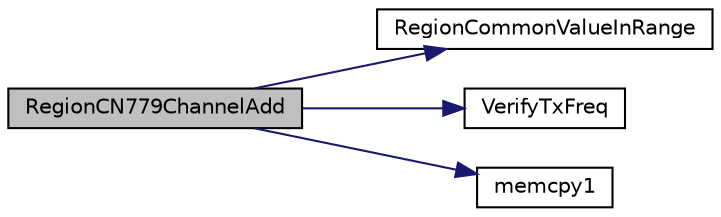 digraph "RegionCN779ChannelAdd"
{
  edge [fontname="Helvetica",fontsize="10",labelfontname="Helvetica",labelfontsize="10"];
  node [fontname="Helvetica",fontsize="10",shape=record];
  rankdir="LR";
  Node25 [label="RegionCN779ChannelAdd",height=0.2,width=0.4,color="black", fillcolor="grey75", style="filled", fontcolor="black"];
  Node25 -> Node26 [color="midnightblue",fontsize="10",style="solid",fontname="Helvetica"];
  Node26 [label="RegionCommonValueInRange",height=0.2,width=0.4,color="black", fillcolor="white", style="filled",URL="$group___r_e_g_i_o_n_c_o_m_m_o_n.html#gafdd1c80d953e18d755a631b72a9c3bd3",tooltip="Verifies, if a value is in a given range. This is a generic function and valid for all regions..."];
  Node25 -> Node27 [color="midnightblue",fontsize="10",style="solid",fontname="Helvetica"];
  Node27 [label="VerifyTxFreq",height=0.2,width=0.4,color="black", fillcolor="white", style="filled",URL="$_region_c_n779_8c.html#af6b3cfa164d4105815aaaa55f02d723e"];
  Node25 -> Node28 [color="midnightblue",fontsize="10",style="solid",fontname="Helvetica"];
  Node28 [label="memcpy1",height=0.2,width=0.4,color="black", fillcolor="white", style="filled",URL="$utilities_8c.html#abfbe672c7136122f16c9214bc4ba8d21",tooltip="Copies size elements of src array to dst array "];
}
